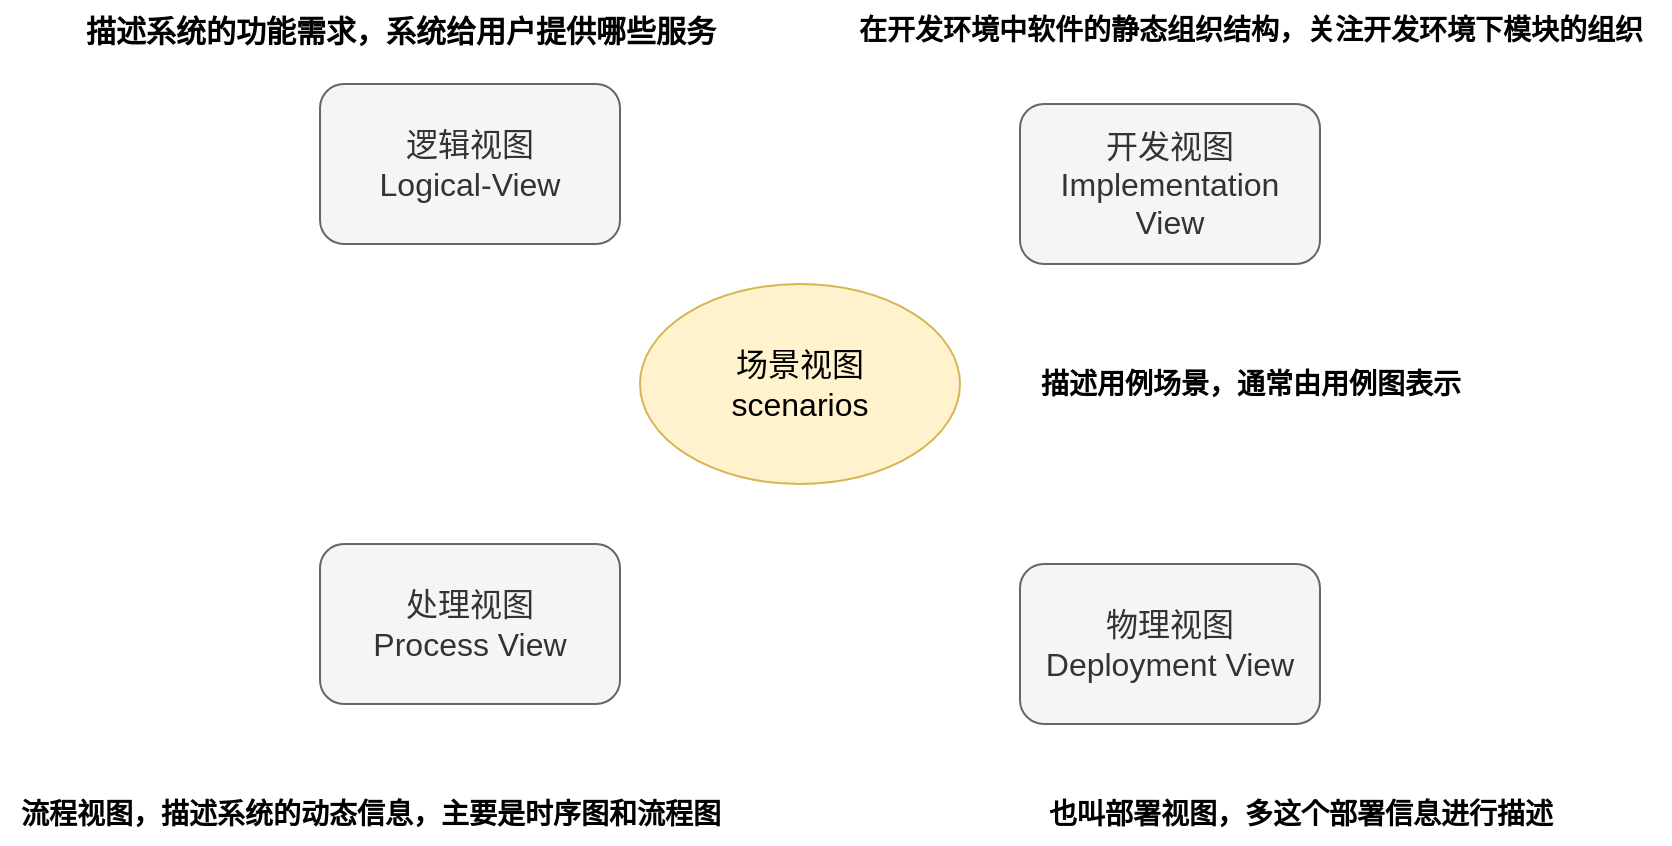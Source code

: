 <mxfile version="24.9.2">
  <diagram name="第 1 页" id="71waVyyM0rN1rWHNKcHP">
    <mxGraphModel dx="1434" dy="746" grid="1" gridSize="10" guides="1" tooltips="1" connect="1" arrows="1" fold="1" page="1" pageScale="1" pageWidth="827" pageHeight="1169" math="0" shadow="0">
      <root>
        <mxCell id="0" />
        <mxCell id="1" parent="0" />
        <mxCell id="Kkv8msIZgT0t2eKnKUkp-1" value="场景视图&lt;div&gt;scenarios&lt;/div&gt;" style="ellipse;whiteSpace=wrap;html=1;fillColor=#fff2cc;strokeColor=#d6b656;fontSize=16;" vertex="1" parent="1">
          <mxGeometry x="330" y="210" width="160" height="100" as="geometry" />
        </mxCell>
        <mxCell id="Kkv8msIZgT0t2eKnKUkp-2" value="逻辑视图&lt;div&gt;Logical-View&lt;/div&gt;" style="rounded=1;whiteSpace=wrap;html=1;fillColor=#f5f5f5;fontColor=#333333;strokeColor=#666666;fontSize=16;" vertex="1" parent="1">
          <mxGeometry x="170" y="110" width="150" height="80" as="geometry" />
        </mxCell>
        <mxCell id="Kkv8msIZgT0t2eKnKUkp-3" value="开发视图&lt;div&gt;Implementation&lt;/div&gt;&lt;div&gt;View&lt;/div&gt;" style="rounded=1;whiteSpace=wrap;html=1;fillColor=#f5f5f5;fontColor=#333333;strokeColor=#666666;fontSize=16;" vertex="1" parent="1">
          <mxGeometry x="520" y="120" width="150" height="80" as="geometry" />
        </mxCell>
        <mxCell id="Kkv8msIZgT0t2eKnKUkp-4" value="处理视图&lt;div&gt;Process View&lt;/div&gt;" style="rounded=1;whiteSpace=wrap;html=1;fillColor=#f5f5f5;fontColor=#333333;strokeColor=#666666;fontSize=16;" vertex="1" parent="1">
          <mxGeometry x="170" y="340" width="150" height="80" as="geometry" />
        </mxCell>
        <mxCell id="Kkv8msIZgT0t2eKnKUkp-5" value="物理视图&lt;div&gt;Deployment View&lt;/div&gt;" style="rounded=1;whiteSpace=wrap;html=1;fillColor=#f5f5f5;fontColor=#333333;strokeColor=#666666;fontSize=16;" vertex="1" parent="1">
          <mxGeometry x="520" y="350" width="150" height="80" as="geometry" />
        </mxCell>
        <mxCell id="Kkv8msIZgT0t2eKnKUkp-6" value="描述系统的功能需求，系统给用户提供哪些服务" style="text;html=1;align=center;verticalAlign=middle;resizable=0;points=[];autosize=1;strokeColor=none;fillColor=none;fontSize=15;fontStyle=1" vertex="1" parent="1">
          <mxGeometry x="40" y="68" width="340" height="30" as="geometry" />
        </mxCell>
        <mxCell id="Kkv8msIZgT0t2eKnKUkp-7" value="在开发环境中软件的静态组织结构，关注开发环境下模块的组织" style="text;html=1;align=center;verticalAlign=middle;resizable=0;points=[];autosize=1;strokeColor=none;fillColor=none;fontSize=14;fontStyle=1" vertex="1" parent="1">
          <mxGeometry x="425" y="68" width="420" height="30" as="geometry" />
        </mxCell>
        <mxCell id="Kkv8msIZgT0t2eKnKUkp-8" value="描述用例场景，通常由用例图表示" style="text;html=1;align=center;verticalAlign=middle;resizable=0;points=[];autosize=1;strokeColor=none;fillColor=none;fontSize=14;fontStyle=1" vertex="1" parent="1">
          <mxGeometry x="520" y="245" width="230" height="30" as="geometry" />
        </mxCell>
        <mxCell id="Kkv8msIZgT0t2eKnKUkp-9" value="流程视图，描述系统的动态信息，主要是时序图和流程图" style="text;html=1;align=center;verticalAlign=middle;resizable=0;points=[];autosize=1;strokeColor=none;fillColor=none;fontSize=14;fontStyle=1" vertex="1" parent="1">
          <mxGeometry x="10" y="460" width="370" height="30" as="geometry" />
        </mxCell>
        <mxCell id="Kkv8msIZgT0t2eKnKUkp-10" value="也叫部署视图，多这个部署信息进行描述" style="text;html=1;align=center;verticalAlign=middle;resizable=0;points=[];autosize=1;strokeColor=none;fillColor=none;fontSize=14;fontStyle=1" vertex="1" parent="1">
          <mxGeometry x="520" y="460" width="280" height="30" as="geometry" />
        </mxCell>
      </root>
    </mxGraphModel>
  </diagram>
</mxfile>

